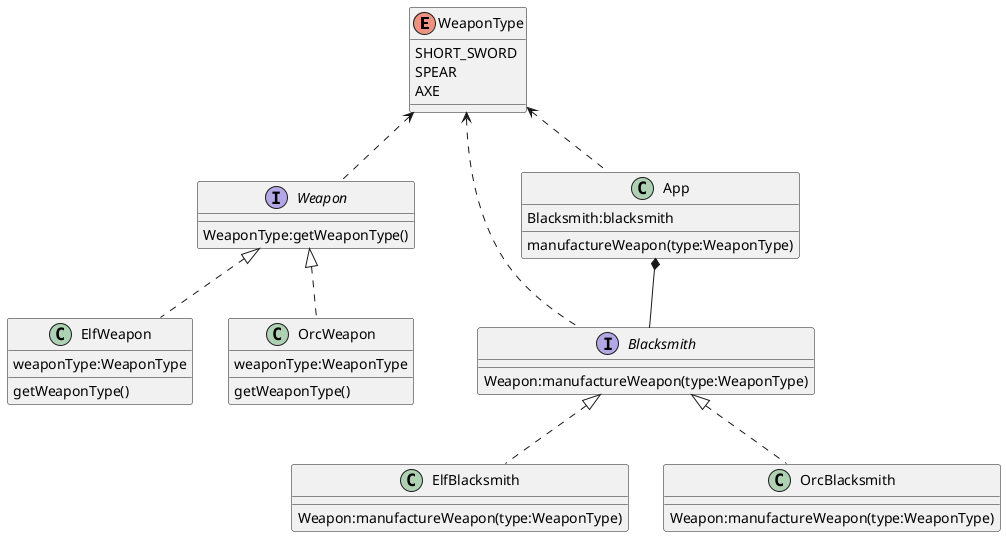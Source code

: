 @startuml

enum WeaponType{
    SHORT_SWORD
    SPEAR
    AXE
}

interface Weapon{
    WeaponType:getWeaponType()
}

interface Blacksmith{
    Weapon:manufactureWeapon(type:WeaponType)
}

class ElfBlacksmith{
    Weapon:manufactureWeapon(type:WeaponType)
}

class OrcBlacksmith{
    Weapon:manufactureWeapon(type:WeaponType)
}

class ElfWeapon{
    weaponType:WeaponType
    getWeaponType()
}

class OrcWeapon{
    weaponType:WeaponType
    getWeaponType()
}

class App{
    Blacksmith:blacksmith
    manufactureWeapon(type:WeaponType)
}

Weapon <|.. ElfWeapon
Weapon <|.. OrcWeapon
Blacksmith <|.. ElfBlacksmith
Blacksmith <|.. OrcBlacksmith

App *-- Blacksmith

WeaponType <.. App
WeaponType <.. Blacksmith
WeaponType <.. Weapon



@enduml